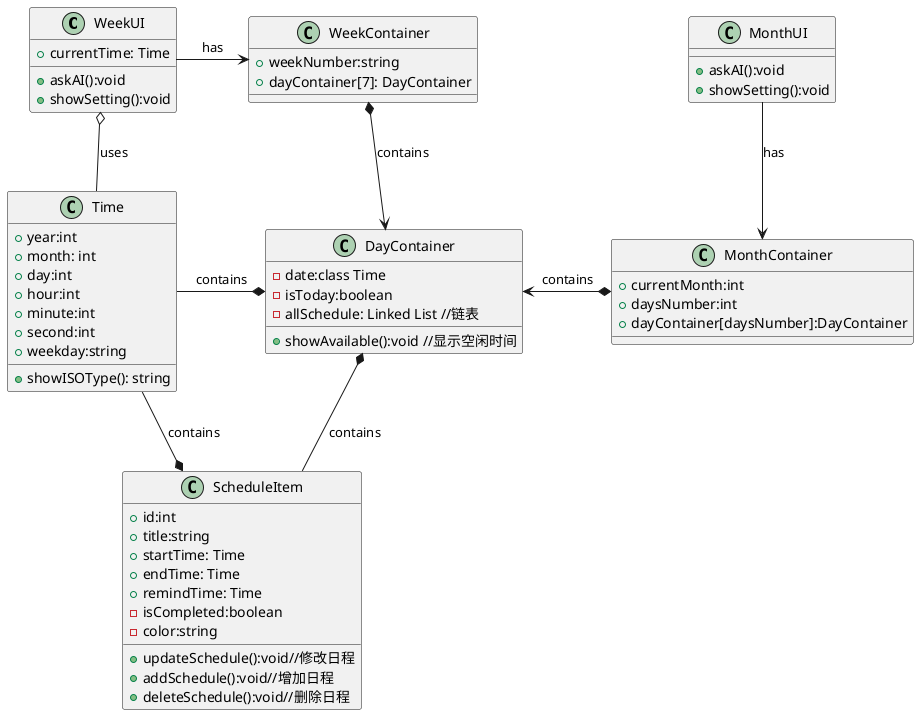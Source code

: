' 该类图由严浩文制作、赵施琦修改

@startuml
class WeekUI{
    'weekContainer: WeekContainer
    +currentTime: Time
    +askAI():void
    +showSetting():void
}
class MonthUI{
    'monthContainer:MonthContainer
    +askAI():void
    +showSetting():void
}

class MonthContainer{
    +currentMonth:int
    +daysNumber:int
    +dayContainer[daysNumber]:DayContainer
    
}

class WeekContainer{
    +weekNumber:string
    +dayContainer[7]: DayContainer
    
}

class DayContainer{
    -date:class Time
    -isToday:boolean
    -allSchedule: Linked List //链表

    +showAvailable():void //显示空闲时间
}

class ScheduleItem{
    +id:int
    +title:string
    +startTime: Time
    +endTime: Time
    +remindTime: Time
    -isCompleted:boolean
    -color:string
    +updateSchedule():void//修改日程
    +addSchedule():void//增加日程
    +deleteSchedule():void//删除日程
}

class Time{
    +year:int 
    +month: int
    +day:int
    +hour:int
    +minute:int
    +second:int
    +weekday:string
    +showISOType(): string
}

WeekUI -r-> WeekContainer : "has"

WeekContainer *--> DayContainer : "contains"
DayContainer *-- ScheduleItem : "contains"
WeekUI o-d- Time : "uses"
DayContainer *-l- Time : "contains"
ScheduleItem *-l- Time : "contains"

MonthContainer *-l-> DayContainer : "contains"
MonthUI -d-> MonthContainer : "has"

@enduml
